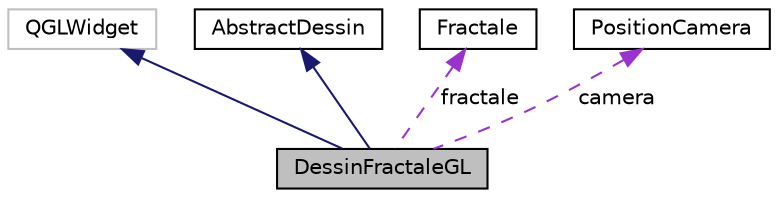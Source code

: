 digraph "DessinFractaleGL"
{
  edge [fontname="Helvetica",fontsize="10",labelfontname="Helvetica",labelfontsize="10"];
  node [fontname="Helvetica",fontsize="10",shape=record];
  Node3 [label="DessinFractaleGL",height=0.2,width=0.4,color="black", fillcolor="grey75", style="filled", fontcolor="black"];
  Node4 -> Node3 [dir="back",color="midnightblue",fontsize="10",style="solid",fontname="Helvetica"];
  Node4 [label="QGLWidget",height=0.2,width=0.4,color="grey75", fillcolor="white", style="filled"];
  Node5 -> Node3 [dir="back",color="midnightblue",fontsize="10",style="solid",fontname="Helvetica"];
  Node5 [label="AbstractDessin",height=0.2,width=0.4,color="black", fillcolor="white", style="filled",URL="$classAbstractDessin.html"];
  Node6 -> Node3 [dir="back",color="darkorchid3",fontsize="10",style="dashed",label=" fractale" ,fontname="Helvetica"];
  Node6 [label="Fractale",height=0.2,width=0.4,color="black", fillcolor="white", style="filled",URL="$classFractale.html"];
  Node7 -> Node3 [dir="back",color="darkorchid3",fontsize="10",style="dashed",label=" camera" ,fontname="Helvetica"];
  Node7 [label="PositionCamera",height=0.2,width=0.4,color="black", fillcolor="white", style="filled",URL="$structPositionCamera.html"];
}
